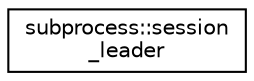 digraph "Graphical Class Hierarchy"
{
  edge [fontname="Helvetica",fontsize="10",labelfontname="Helvetica",labelfontsize="10"];
  node [fontname="Helvetica",fontsize="10",shape=record];
  rankdir="LR";
  Node0 [label="subprocess::session\l_leader",height=0.2,width=0.4,color="black", fillcolor="white", style="filled",URL="$structsubprocess_1_1session__leader.html"];
}
